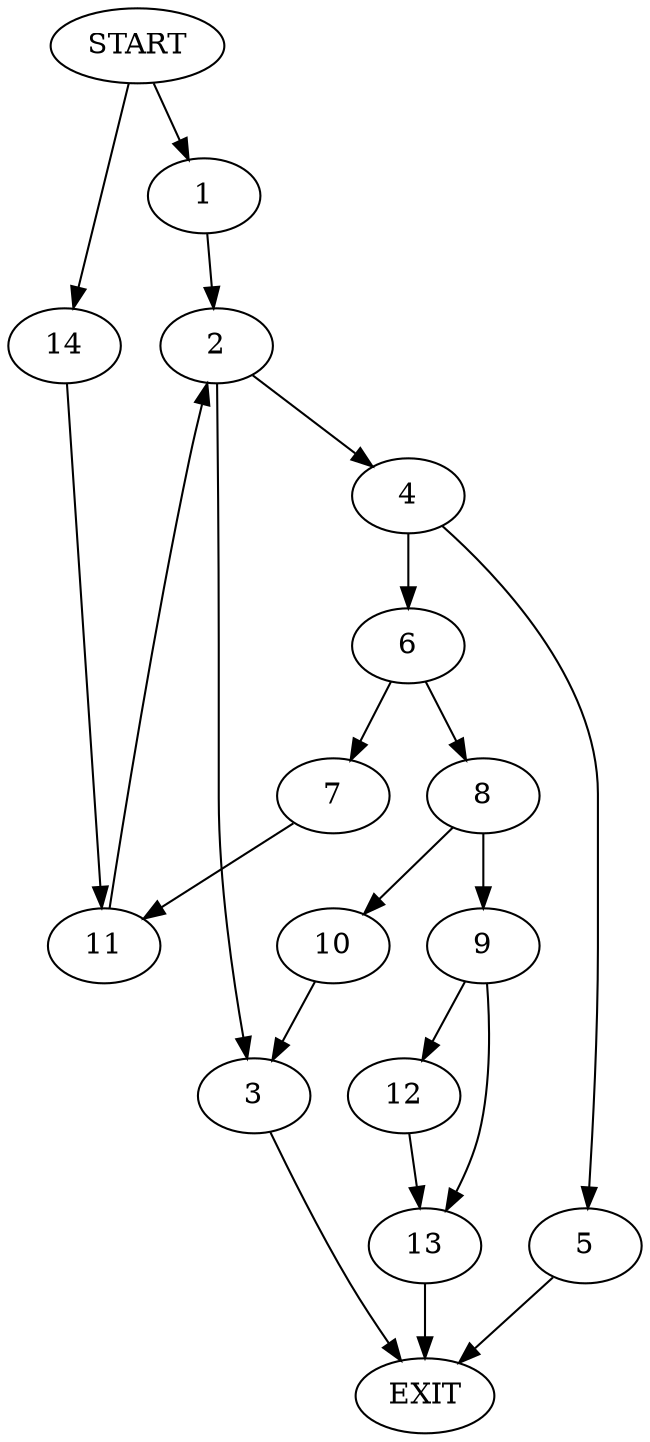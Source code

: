 digraph {
0 [label="START"]
15 [label="EXIT"]
0 -> 1
1 -> 2
2 -> 3
2 -> 4
3 -> 15
4 -> 5
4 -> 6
5 -> 15
6 -> 7
6 -> 8
8 -> 9
8 -> 10
7 -> 11
11 -> 2
9 -> 12
9 -> 13
10 -> 3
12 -> 13
13 -> 15
0 -> 14
14 -> 11
}
